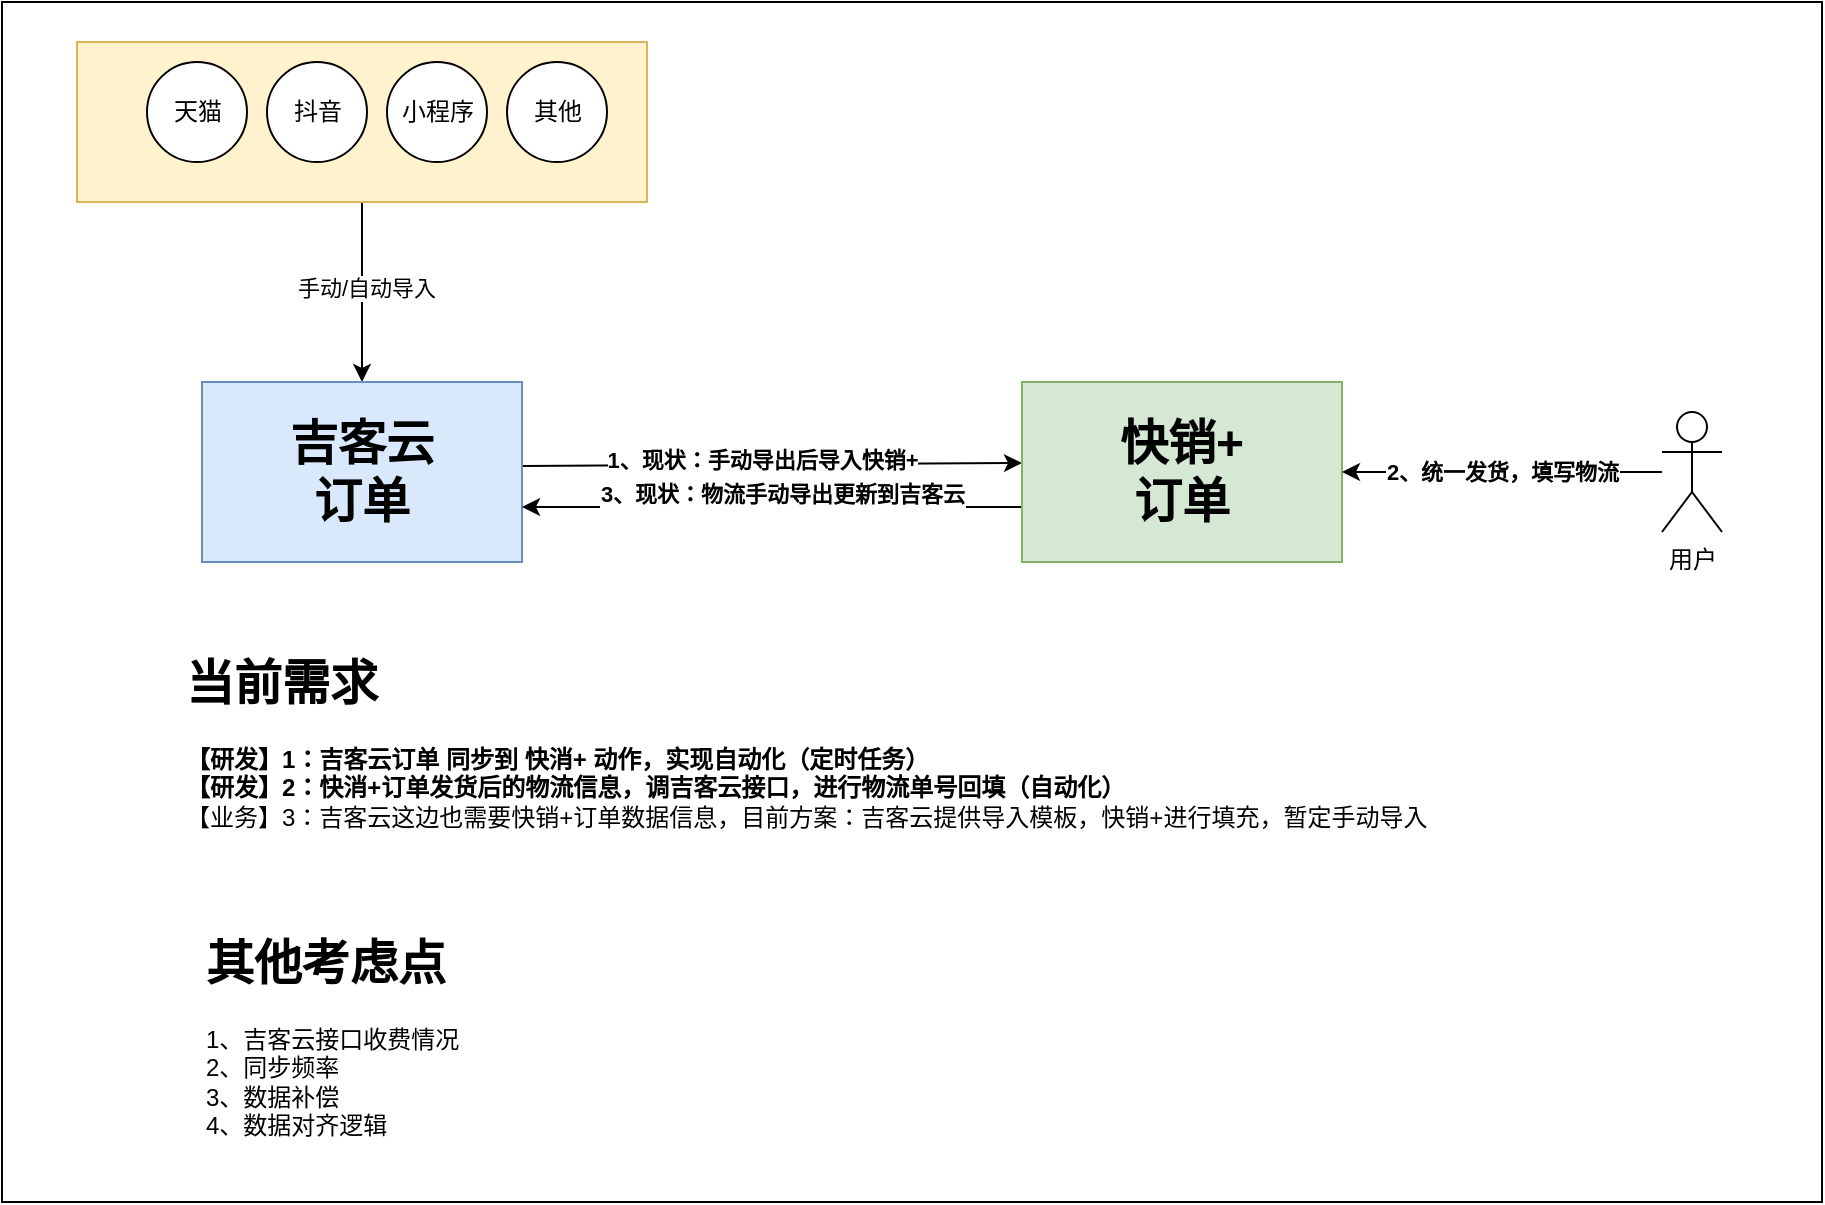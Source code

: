 <mxfile version="24.0.4" type="github">
  <diagram name="第 1 页" id="jbXY2m_nlQn0PkkuFGhQ">
    <mxGraphModel dx="2000" dy="734" grid="1" gridSize="10" guides="1" tooltips="1" connect="1" arrows="1" fold="1" page="1" pageScale="1" pageWidth="827" pageHeight="1169" math="0" shadow="0">
      <root>
        <mxCell id="0" />
        <mxCell id="1" parent="0" />
        <mxCell id="XAYEIgHnONUeyFPLP-jA-36" value="" style="rounded=0;whiteSpace=wrap;html=1;" vertex="1" parent="1">
          <mxGeometry x="-60" y="30" width="910" height="600" as="geometry" />
        </mxCell>
        <mxCell id="XAYEIgHnONUeyFPLP-jA-21" style="edgeStyle=none;rounded=0;orthogonalLoop=1;jettySize=auto;html=1;exitX=0.5;exitY=1;exitDx=0;exitDy=0;" edge="1" parent="1" source="XAYEIgHnONUeyFPLP-jA-20" target="XAYEIgHnONUeyFPLP-jA-2">
          <mxGeometry relative="1" as="geometry" />
        </mxCell>
        <mxCell id="XAYEIgHnONUeyFPLP-jA-22" value="手动/自动导入" style="edgeLabel;html=1;align=center;verticalAlign=middle;resizable=0;points=[];" vertex="1" connectable="0" parent="XAYEIgHnONUeyFPLP-jA-21">
          <mxGeometry x="-0.04" y="2" relative="1" as="geometry">
            <mxPoint as="offset" />
          </mxGeometry>
        </mxCell>
        <mxCell id="XAYEIgHnONUeyFPLP-jA-20" value="" style="rounded=0;whiteSpace=wrap;html=1;fillColor=#fff2cc;strokeColor=#d6b656;" vertex="1" parent="1">
          <mxGeometry x="-22.5" y="50" width="285" height="80" as="geometry" />
        </mxCell>
        <mxCell id="XAYEIgHnONUeyFPLP-jA-23" style="edgeStyle=none;rounded=0;orthogonalLoop=1;jettySize=auto;html=1;entryX=0;entryY=0.25;entryDx=0;entryDy=0;" edge="1" parent="1">
          <mxGeometry relative="1" as="geometry">
            <mxPoint x="200" y="262" as="sourcePoint" />
            <mxPoint x="450" y="260.5" as="targetPoint" />
          </mxGeometry>
        </mxCell>
        <mxCell id="XAYEIgHnONUeyFPLP-jA-24" value="&lt;b&gt;1、现状：手动导出后导入快销+&lt;/b&gt;" style="edgeLabel;html=1;align=center;verticalAlign=middle;resizable=0;points=[];" vertex="1" connectable="0" parent="XAYEIgHnONUeyFPLP-jA-23">
          <mxGeometry x="-0.295" y="3" relative="1" as="geometry">
            <mxPoint x="32" as="offset" />
          </mxGeometry>
        </mxCell>
        <mxCell id="XAYEIgHnONUeyFPLP-jA-2" value="&lt;font style=&quot;font-size: 24px;&quot;&gt;&lt;b&gt;吉客云&lt;br&gt;订单&lt;/b&gt;&lt;/font&gt;" style="rounded=0;whiteSpace=wrap;html=1;fillColor=#dae8fc;strokeColor=#6c8ebf;" vertex="1" parent="1">
          <mxGeometry x="40" y="220" width="160" height="90" as="geometry" />
        </mxCell>
        <mxCell id="XAYEIgHnONUeyFPLP-jA-27" style="edgeStyle=none;rounded=0;orthogonalLoop=1;jettySize=auto;html=1;exitX=0;exitY=0.75;exitDx=0;exitDy=0;entryX=1;entryY=0.75;entryDx=0;entryDy=0;" edge="1" parent="1">
          <mxGeometry relative="1" as="geometry">
            <mxPoint x="450" y="282.5" as="sourcePoint" />
            <mxPoint x="200" y="282.5" as="targetPoint" />
          </mxGeometry>
        </mxCell>
        <mxCell id="XAYEIgHnONUeyFPLP-jA-28" value="3、现状：物流手动导出更新到吉客云" style="edgeLabel;html=1;align=center;verticalAlign=middle;resizable=0;points=[];fontStyle=1" vertex="1" connectable="0" parent="XAYEIgHnONUeyFPLP-jA-27">
          <mxGeometry x="0.504" y="-1" relative="1" as="geometry">
            <mxPoint x="68" y="-6" as="offset" />
          </mxGeometry>
        </mxCell>
        <mxCell id="XAYEIgHnONUeyFPLP-jA-3" value="&lt;font style=&quot;font-size: 24px;&quot;&gt;&lt;b&gt;快销+&lt;br&gt;订单&lt;/b&gt;&lt;/font&gt;" style="rounded=0;whiteSpace=wrap;html=1;fillColor=#d5e8d4;strokeColor=#82b366;" vertex="1" parent="1">
          <mxGeometry x="450" y="220" width="160" height="90" as="geometry" />
        </mxCell>
        <mxCell id="XAYEIgHnONUeyFPLP-jA-15" value="" style="edgeStyle=none;rounded=0;orthogonalLoop=1;jettySize=auto;html=1;entryX=1;entryY=0.5;entryDx=0;entryDy=0;" edge="1" parent="1" source="XAYEIgHnONUeyFPLP-jA-13" target="XAYEIgHnONUeyFPLP-jA-3">
          <mxGeometry relative="1" as="geometry">
            <mxPoint x="690" y="265" as="targetPoint" />
          </mxGeometry>
        </mxCell>
        <mxCell id="XAYEIgHnONUeyFPLP-jA-32" value="2、统一发货，填写物流" style="edgeLabel;html=1;align=center;verticalAlign=middle;resizable=0;points=[];fontStyle=1" vertex="1" connectable="0" parent="XAYEIgHnONUeyFPLP-jA-15">
          <mxGeometry x="0.053" y="1" relative="1" as="geometry">
            <mxPoint x="4" y="-1" as="offset" />
          </mxGeometry>
        </mxCell>
        <mxCell id="XAYEIgHnONUeyFPLP-jA-13" value="用户" style="shape=umlActor;verticalLabelPosition=bottom;verticalAlign=top;html=1;outlineConnect=0;" vertex="1" parent="1">
          <mxGeometry x="770" y="235" width="30" height="60" as="geometry" />
        </mxCell>
        <mxCell id="XAYEIgHnONUeyFPLP-jA-16" value="天猫" style="ellipse;whiteSpace=wrap;html=1;aspect=fixed;" vertex="1" parent="1">
          <mxGeometry x="12.5" y="60" width="50" height="50" as="geometry" />
        </mxCell>
        <mxCell id="XAYEIgHnONUeyFPLP-jA-17" value="抖音" style="ellipse;whiteSpace=wrap;html=1;aspect=fixed;" vertex="1" parent="1">
          <mxGeometry x="72.5" y="60" width="50" height="50" as="geometry" />
        </mxCell>
        <mxCell id="XAYEIgHnONUeyFPLP-jA-18" value="小程序" style="ellipse;whiteSpace=wrap;html=1;aspect=fixed;" vertex="1" parent="1">
          <mxGeometry x="132.5" y="60" width="50" height="50" as="geometry" />
        </mxCell>
        <mxCell id="XAYEIgHnONUeyFPLP-jA-19" value="其他" style="ellipse;whiteSpace=wrap;html=1;aspect=fixed;" vertex="1" parent="1">
          <mxGeometry x="192.5" y="60" width="50" height="50" as="geometry" />
        </mxCell>
        <mxCell id="XAYEIgHnONUeyFPLP-jA-33" value="&lt;h1 style=&quot;margin-top: 0px;&quot;&gt;当前需求&lt;/h1&gt;&lt;p&gt;&lt;b&gt;【研发】1：吉客云订单 同步到 快消+ 动作，实现自动化（定时任务）&lt;br&gt;【研发】2：快消+订单发货后的物流信息，调吉客云接口，进行物流单号回填（自动化）&lt;/b&gt;&lt;br&gt;【业务】3：吉客云这边也需要快销+订单数据信息，目前方案：吉客云提供导入模板，快销+进行填充，暂定手动导入&lt;/p&gt;" style="text;html=1;whiteSpace=wrap;overflow=hidden;rounded=0;" vertex="1" parent="1">
          <mxGeometry x="30" y="350" width="630" height="100" as="geometry" />
        </mxCell>
        <mxCell id="XAYEIgHnONUeyFPLP-jA-35" value="&lt;h1 style=&quot;margin-top: 0px;&quot;&gt;其他考虑点&lt;/h1&gt;&lt;p&gt;1、吉客云接口收费情况&lt;br&gt;2、同步频率&lt;br&gt;3、数据补偿&lt;br&gt;4、数据对齐逻辑&lt;/p&gt;" style="text;html=1;whiteSpace=wrap;overflow=hidden;rounded=0;" vertex="1" parent="1">
          <mxGeometry x="40" y="490" width="360" height="120" as="geometry" />
        </mxCell>
      </root>
    </mxGraphModel>
  </diagram>
</mxfile>
